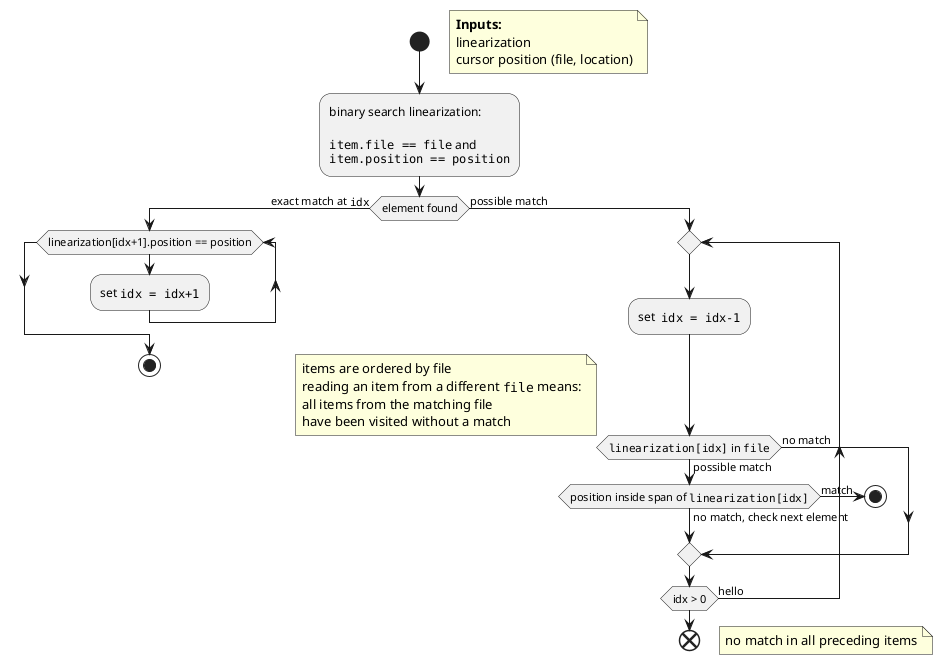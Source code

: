 @startuml
start
floating note right
    **Inputs:**
    linearization
    cursor position (file, location)
end note


:binary search linearization:

""item.file == file"" and 
""item.position == position"";

if (element found) then (exact match at ""idx"")
    while (linearization[idx+1].position == position) 
    :set ""idx = idx+1"";
    endwhile
    stop
else (possible match)
    repeat
        :set  ""idx = idx-1"";
        if (""linearization[idx]"" in ""file"") then (possible match)
            if (position inside span of ""linearization[idx]"") then (match)
                stop
            else (no match, check next element)
            endif
        else (no match)
        
            note right
                items are ordered by file
                reading an item from a different ""file"" means:
                all items from the matching file
                have been visited without a match
            end note
        endif
    repeat while (idx > 0) is (hello)
    end
    floating note right
       no match in all preceding items
    end note
endif




@enduml
